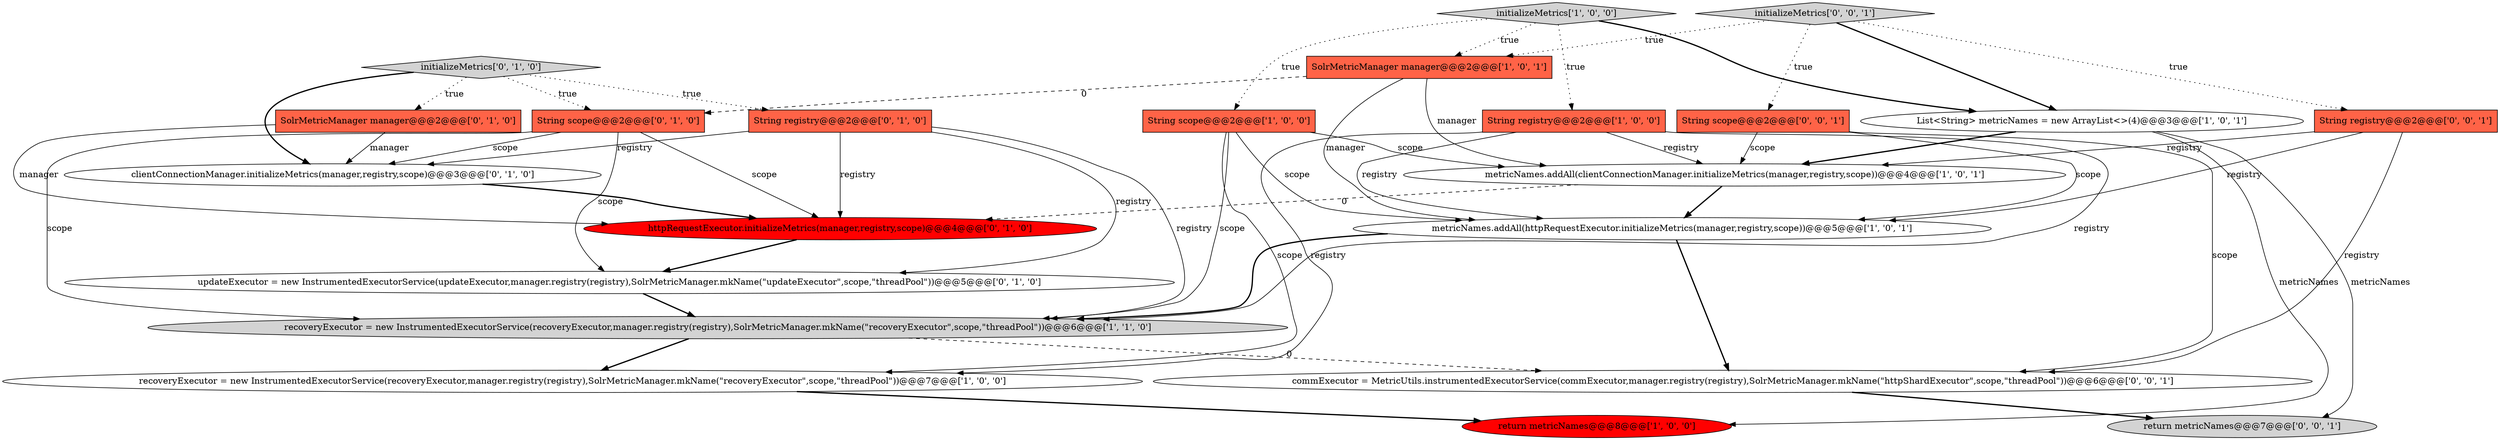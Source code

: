 digraph {
3 [style = filled, label = "initializeMetrics['1', '0', '0']", fillcolor = lightgray, shape = diamond image = "AAA0AAABBB1BBB"];
12 [style = filled, label = "clientConnectionManager.initializeMetrics(manager,registry,scope)@@@3@@@['0', '1', '0']", fillcolor = white, shape = ellipse image = "AAA0AAABBB2BBB"];
8 [style = filled, label = "SolrMetricManager manager@@@2@@@['1', '0', '1']", fillcolor = tomato, shape = box image = "AAA0AAABBB1BBB"];
18 [style = filled, label = "String scope@@@2@@@['0', '0', '1']", fillcolor = tomato, shape = box image = "AAA0AAABBB3BBB"];
5 [style = filled, label = "List<String> metricNames = new ArrayList<>(4)@@@3@@@['1', '0', '1']", fillcolor = white, shape = ellipse image = "AAA0AAABBB1BBB"];
0 [style = filled, label = "metricNames.addAll(clientConnectionManager.initializeMetrics(manager,registry,scope))@@@4@@@['1', '0', '1']", fillcolor = white, shape = ellipse image = "AAA0AAABBB1BBB"];
4 [style = filled, label = "recoveryExecutor = new InstrumentedExecutorService(recoveryExecutor,manager.registry(registry),SolrMetricManager.mkName(\"recoveryExecutor\",scope,\"threadPool\"))@@@6@@@['1', '1', '0']", fillcolor = lightgray, shape = ellipse image = "AAA0AAABBB1BBB"];
9 [style = filled, label = "recoveryExecutor = new InstrumentedExecutorService(recoveryExecutor,manager.registry(registry),SolrMetricManager.mkName(\"recoveryExecutor\",scope,\"threadPool\"))@@@7@@@['1', '0', '0']", fillcolor = white, shape = ellipse image = "AAA0AAABBB1BBB"];
6 [style = filled, label = "String registry@@@2@@@['1', '0', '0']", fillcolor = tomato, shape = box image = "AAA0AAABBB1BBB"];
16 [style = filled, label = "String scope@@@2@@@['0', '1', '0']", fillcolor = tomato, shape = box image = "AAA1AAABBB2BBB"];
19 [style = filled, label = "commExecutor = MetricUtils.instrumentedExecutorService(commExecutor,manager.registry(registry),SolrMetricManager.mkName(\"httpShardExecutor\",scope,\"threadPool\"))@@@6@@@['0', '0', '1']", fillcolor = white, shape = ellipse image = "AAA0AAABBB3BBB"];
10 [style = filled, label = "initializeMetrics['0', '1', '0']", fillcolor = lightgray, shape = diamond image = "AAA0AAABBB2BBB"];
2 [style = filled, label = "return metricNames@@@8@@@['1', '0', '0']", fillcolor = red, shape = ellipse image = "AAA1AAABBB1BBB"];
15 [style = filled, label = "SolrMetricManager manager@@@2@@@['0', '1', '0']", fillcolor = tomato, shape = box image = "AAA0AAABBB2BBB"];
21 [style = filled, label = "return metricNames@@@7@@@['0', '0', '1']", fillcolor = lightgray, shape = ellipse image = "AAA0AAABBB3BBB"];
17 [style = filled, label = "String registry@@@2@@@['0', '0', '1']", fillcolor = tomato, shape = box image = "AAA0AAABBB3BBB"];
11 [style = filled, label = "updateExecutor = new InstrumentedExecutorService(updateExecutor,manager.registry(registry),SolrMetricManager.mkName(\"updateExecutor\",scope,\"threadPool\"))@@@5@@@['0', '1', '0']", fillcolor = white, shape = ellipse image = "AAA0AAABBB2BBB"];
1 [style = filled, label = "metricNames.addAll(httpRequestExecutor.initializeMetrics(manager,registry,scope))@@@5@@@['1', '0', '1']", fillcolor = white, shape = ellipse image = "AAA0AAABBB1BBB"];
13 [style = filled, label = "httpRequestExecutor.initializeMetrics(manager,registry,scope)@@@4@@@['0', '1', '0']", fillcolor = red, shape = ellipse image = "AAA1AAABBB2BBB"];
14 [style = filled, label = "String registry@@@2@@@['0', '1', '0']", fillcolor = tomato, shape = box image = "AAA0AAABBB2BBB"];
20 [style = filled, label = "initializeMetrics['0', '0', '1']", fillcolor = lightgray, shape = diamond image = "AAA0AAABBB3BBB"];
7 [style = filled, label = "String scope@@@2@@@['1', '0', '0']", fillcolor = tomato, shape = box image = "AAA0AAABBB1BBB"];
4->9 [style = bold, label=""];
6->9 [style = solid, label="registry"];
1->4 [style = bold, label=""];
3->7 [style = dotted, label="true"];
8->16 [style = dashed, label="0"];
15->12 [style = solid, label="manager"];
18->0 [style = solid, label="scope"];
18->19 [style = solid, label="scope"];
7->1 [style = solid, label="scope"];
9->2 [style = bold, label=""];
18->1 [style = solid, label="scope"];
17->1 [style = solid, label="registry"];
20->8 [style = dotted, label="true"];
8->1 [style = solid, label="manager"];
20->17 [style = dotted, label="true"];
11->4 [style = bold, label=""];
16->4 [style = solid, label="scope"];
16->11 [style = solid, label="scope"];
15->13 [style = solid, label="manager"];
14->13 [style = solid, label="registry"];
3->6 [style = dotted, label="true"];
5->21 [style = solid, label="metricNames"];
17->19 [style = solid, label="registry"];
13->11 [style = bold, label=""];
5->2 [style = solid, label="metricNames"];
20->5 [style = bold, label=""];
7->9 [style = solid, label="scope"];
6->1 [style = solid, label="registry"];
17->0 [style = solid, label="registry"];
7->0 [style = solid, label="scope"];
10->15 [style = dotted, label="true"];
10->14 [style = dotted, label="true"];
12->13 [style = bold, label=""];
3->5 [style = bold, label=""];
5->0 [style = bold, label=""];
10->12 [style = bold, label=""];
0->1 [style = bold, label=""];
6->4 [style = solid, label="registry"];
16->12 [style = solid, label="scope"];
0->13 [style = dashed, label="0"];
20->18 [style = dotted, label="true"];
4->19 [style = dashed, label="0"];
16->13 [style = solid, label="scope"];
14->11 [style = solid, label="registry"];
14->12 [style = solid, label="registry"];
14->4 [style = solid, label="registry"];
1->19 [style = bold, label=""];
8->0 [style = solid, label="manager"];
6->0 [style = solid, label="registry"];
3->8 [style = dotted, label="true"];
10->16 [style = dotted, label="true"];
7->4 [style = solid, label="scope"];
19->21 [style = bold, label=""];
}
